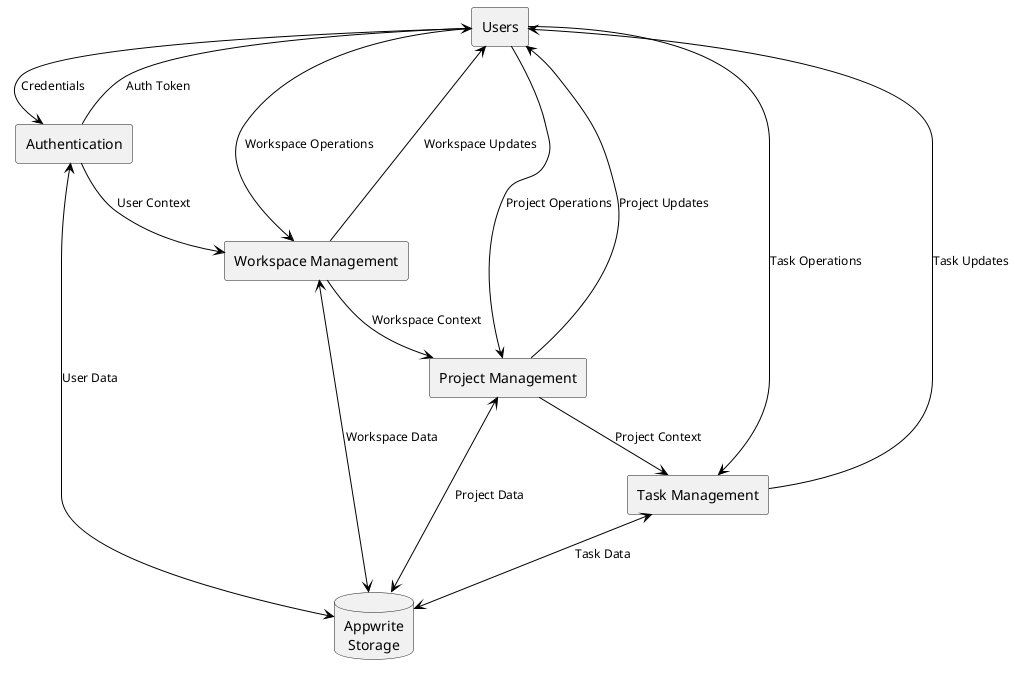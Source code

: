 @startuml
!include <archimate/Archimate>

' DFD Level 1 (Main Processes)
rectangle "Users" as Users
rectangle "Authentication" as Auth
rectangle "Workspace Management" as WM
rectangle "Project Management" as PM
rectangle "Task Management" as TM
database "Appwrite\nStorage" as DB

Users --> Auth : Credentials
Auth --> Users : Auth Token
Auth --> WM : User Context
Users --> WM : Workspace Operations
WM --> Users : Workspace Updates
WM --> PM : Workspace Context
Users --> PM : Project Operations
PM --> Users : Project Updates
PM --> TM : Project Context
Users --> TM : Task Operations
TM --> Users : Task Updates

Auth <--> DB : User Data
WM <--> DB : Workspace Data
PM <--> DB : Project Data
TM <--> DB : Task Data

@enduml